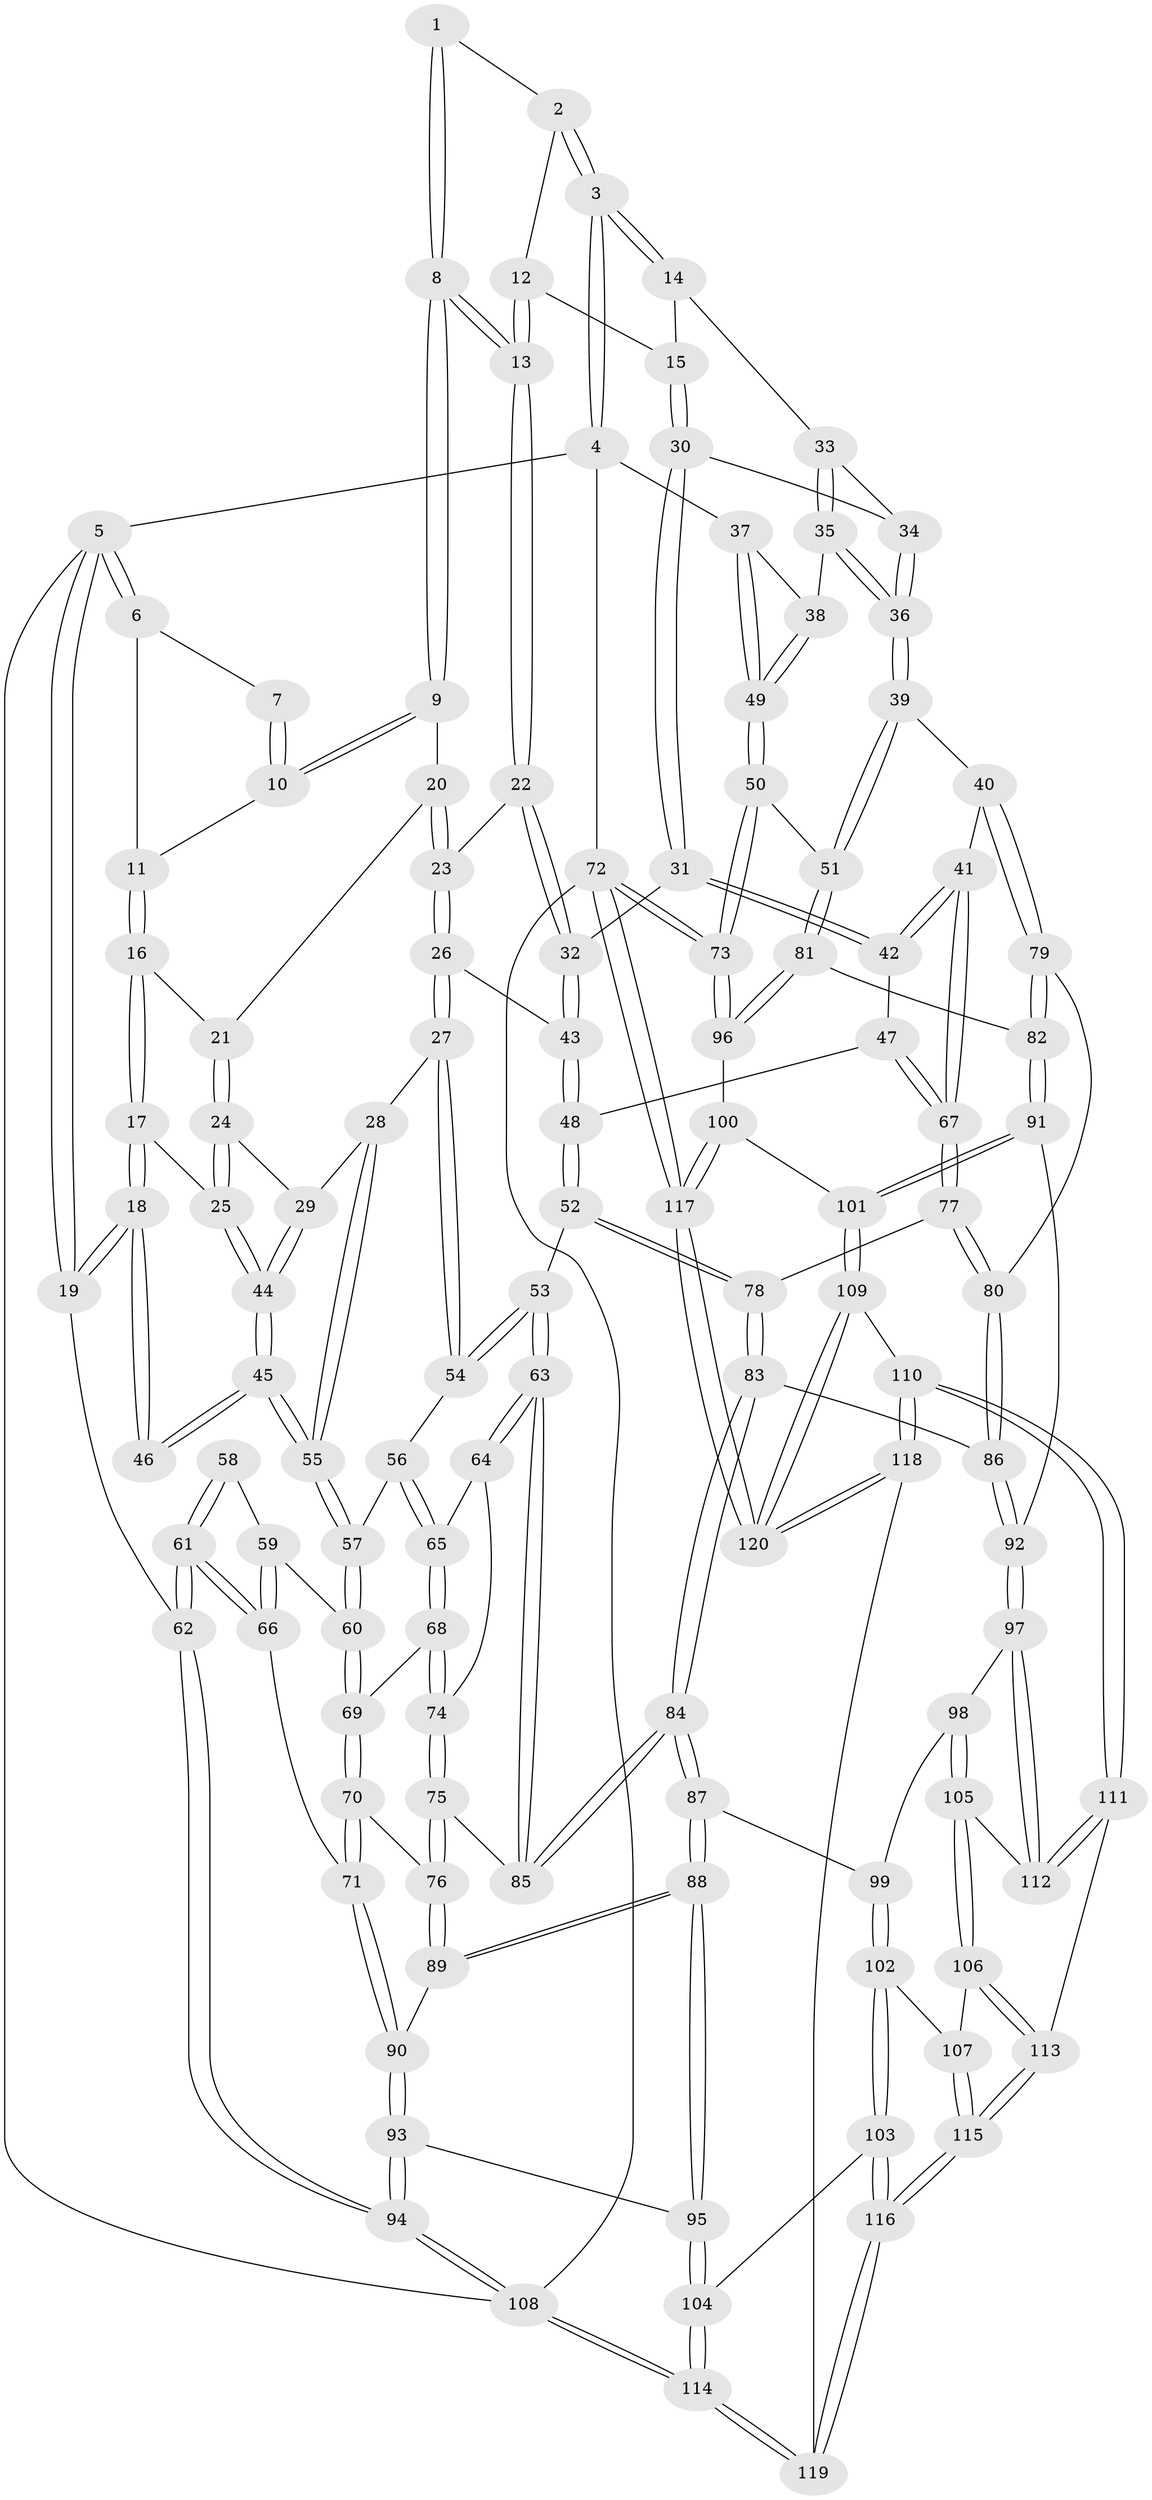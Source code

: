 // coarse degree distribution, {4: 0.3333333333333333, 6: 0.11666666666666667, 7: 0.06666666666666667, 3: 0.08333333333333333, 5: 0.35, 2: 0.03333333333333333, 8: 0.016666666666666666}
// Generated by graph-tools (version 1.1) at 2025/21/03/04/25 18:21:30]
// undirected, 120 vertices, 297 edges
graph export_dot {
graph [start="1"]
  node [color=gray90,style=filled];
  1 [pos="+0.732185720235193+0"];
  2 [pos="+0.7808182565633928+0"];
  3 [pos="+1+0"];
  4 [pos="+1+0"];
  5 [pos="+0+0"];
  6 [pos="+0.20204378883497487+0"];
  7 [pos="+0.5558250920170793+0"];
  8 [pos="+0.5337265180221727+0.1549586250242913"];
  9 [pos="+0.49714498068178586+0.1282408328833715"];
  10 [pos="+0.4933925117773643+0.03787414152138994"];
  11 [pos="+0.2143954172804054+0"];
  12 [pos="+0.6611543327730545+0.07591552866979893"];
  13 [pos="+0.5470410178849939+0.16918630575955163"];
  14 [pos="+0.9918234655729694+0"];
  15 [pos="+0.7432458600332301+0.1831925755073418"];
  16 [pos="+0.21406829418086343+0"];
  17 [pos="+0.0943453063863168+0.15788945424175244"];
  18 [pos="+0+0.2575384976889079"];
  19 [pos="+0+0.2665542437979096"];
  20 [pos="+0.3628489762804421+0.13648771557798112"];
  21 [pos="+0.34250206084259893+0.13419078704168752"];
  22 [pos="+0.5515160754209555+0.18128609691061412"];
  23 [pos="+0.42500608087004765+0.2453793613401373"];
  24 [pos="+0.333291876430516+0.17666807653593877"];
  25 [pos="+0.17441976621354185+0.25460822767978875"];
  26 [pos="+0.4050546648840192+0.312347913364689"];
  27 [pos="+0.38839818569722523+0.3210934479069984"];
  28 [pos="+0.3779790826151222+0.31440488047423576"];
  29 [pos="+0.3279254246028878+0.23938290260911418"];
  30 [pos="+0.7358652436292529+0.19785697084140885"];
  31 [pos="+0.6510340987196499+0.2514303933844053"];
  32 [pos="+0.5666731273075383+0.20871469329773154"];
  33 [pos="+0.8807657350980534+0.23459877456556918"];
  34 [pos="+0.754294811517766+0.21403800877991416"];
  35 [pos="+0.8701573137225181+0.29921010243056345"];
  36 [pos="+0.8518500023876725+0.33063800381214176"];
  37 [pos="+1+0"];
  38 [pos="+0.9189209511776879+0.28680188331594114"];
  39 [pos="+0.8437042332185386+0.40201009860555925"];
  40 [pos="+0.8216343067450429+0.40959701134179477"];
  41 [pos="+0.8158150810530445+0.40863754659767815"];
  42 [pos="+0.670458051694041+0.33346929446536877"];
  43 [pos="+0.5033940861511754+0.300328208006483"];
  44 [pos="+0.20637451776836538+0.3058706735721141"];
  45 [pos="+0.20979351288876333+0.3634176527340809"];
  46 [pos="+0.05278532195285591+0.3551834711227746"];
  47 [pos="+0.6034289623248179+0.4127971623908506"];
  48 [pos="+0.5337293780477832+0.4316362606661838"];
  49 [pos="+1+0.2907210892802746"];
  50 [pos="+1+0.47593855969478605"];
  51 [pos="+1+0.48231673722374163"];
  52 [pos="+0.5234181289058637+0.44244757353201186"];
  53 [pos="+0.42336989571371003+0.4260227391854528"];
  54 [pos="+0.39142693958050856+0.3808836699709692"];
  55 [pos="+0.21104407116232538+0.3659607921927785"];
  56 [pos="+0.28841498171168595+0.4193072066080651"];
  57 [pos="+0.21609440424551893+0.3969331010148038"];
  58 [pos="+0.09577453933409226+0.4276904456632171"];
  59 [pos="+0.1271054193761615+0.4400018068527466"];
  60 [pos="+0.2131441984039764+0.40327143216036965"];
  61 [pos="+0+0.5673518203051043"];
  62 [pos="+0+0.5666297426904384"];
  63 [pos="+0.37302775655189785+0.5001091776124568"];
  64 [pos="+0.3272806199421972+0.4751457056632888"];
  65 [pos="+0.32025837213714164+0.469058236252225"];
  66 [pos="+0.06685153197022821+0.5839008069812418"];
  67 [pos="+0.6698963683505385+0.4940344041942925"];
  68 [pos="+0.27767184026314945+0.4977183532404962"];
  69 [pos="+0.2131984877914439+0.4329710528432014"];
  70 [pos="+0.20983895247890919+0.45091229979917175"];
  71 [pos="+0.11364787102649437+0.6003490927173756"];
  72 [pos="+1+1"];
  73 [pos="+1+0.8429177597256879"];
  74 [pos="+0.2811050732646399+0.5287249234565378"];
  75 [pos="+0.2717865847028413+0.5896251123927463"];
  76 [pos="+0.26715274989537247+0.5915279435035053"];
  77 [pos="+0.6690623181945394+0.5071229663924955"];
  78 [pos="+0.5252563048133647+0.5435963363575405"];
  79 [pos="+0.7676385444152143+0.6048063534751774"];
  80 [pos="+0.6962074368586568+0.5909767992580741"];
  81 [pos="+0.8480240565768213+0.6573577799402763"];
  82 [pos="+0.8092756061301963+0.651703802047769"];
  83 [pos="+0.5084620750054293+0.6221401885344559"];
  84 [pos="+0.46274521078499575+0.6398335241101247"];
  85 [pos="+0.37754859351082926+0.577859831827936"];
  86 [pos="+0.5826026894452548+0.6509755261350508"];
  87 [pos="+0.4227295343309719+0.7261055998939338"];
  88 [pos="+0.2900804317910592+0.755036934221386"];
  89 [pos="+0.24943011061439394+0.6065824204340085"];
  90 [pos="+0.12300696312561223+0.60767654769185"];
  91 [pos="+0.7237807835808803+0.7707386660172144"];
  92 [pos="+0.6342148983796064+0.7567606967132541"];
  93 [pos="+0.14348412643742747+0.7462431668421465"];
  94 [pos="+0+1"];
  95 [pos="+0.2513523630828295+0.7973056823353916"];
  96 [pos="+0.9593782564319314+0.8118200769584853"];
  97 [pos="+0.6098738779293484+0.7922907209253144"];
  98 [pos="+0.4343989914086866+0.745959505208777"];
  99 [pos="+0.4299755318618503+0.7441975146797445"];
  100 [pos="+0.8913679116598064+0.8549543872507226"];
  101 [pos="+0.7790758222096346+0.8771985167298207"];
  102 [pos="+0.44250605546678856+0.8433144093793116"];
  103 [pos="+0.3583740614580451+0.894116238581472"];
  104 [pos="+0.254898190499638+0.9182547086110092"];
  105 [pos="+0.5683438084209455+0.8235349458961382"];
  106 [pos="+0.5080150506433914+0.8544277795638061"];
  107 [pos="+0.47013634504643154+0.8672069102677658"];
  108 [pos="+0+1"];
  109 [pos="+0.7631327924527829+0.903455913828214"];
  110 [pos="+0.6808952308295567+0.9175008644309441"];
  111 [pos="+0.6181734086871343+0.8985693206022981"];
  112 [pos="+0.5995006769647462+0.8159678290408898"];
  113 [pos="+0.5996043169197807+0.9144599549407608"];
  114 [pos="+0.08075734552674682+1"];
  115 [pos="+0.511354180912164+1"];
  116 [pos="+0.5062719159880134+1"];
  117 [pos="+0.9196875326916858+1"];
  118 [pos="+0.5852572676392493+1"];
  119 [pos="+0.49432084960174993+1"];
  120 [pos="+0.8305435672923672+1"];
  1 -- 2;
  1 -- 8;
  1 -- 8;
  2 -- 3;
  2 -- 3;
  2 -- 12;
  3 -- 4;
  3 -- 4;
  3 -- 14;
  3 -- 14;
  4 -- 5;
  4 -- 37;
  4 -- 72;
  5 -- 6;
  5 -- 6;
  5 -- 19;
  5 -- 19;
  5 -- 108;
  6 -- 7;
  6 -- 11;
  7 -- 10;
  7 -- 10;
  8 -- 9;
  8 -- 9;
  8 -- 13;
  8 -- 13;
  9 -- 10;
  9 -- 10;
  9 -- 20;
  10 -- 11;
  11 -- 16;
  11 -- 16;
  12 -- 13;
  12 -- 13;
  12 -- 15;
  13 -- 22;
  13 -- 22;
  14 -- 15;
  14 -- 33;
  15 -- 30;
  15 -- 30;
  16 -- 17;
  16 -- 17;
  16 -- 21;
  17 -- 18;
  17 -- 18;
  17 -- 25;
  18 -- 19;
  18 -- 19;
  18 -- 46;
  18 -- 46;
  19 -- 62;
  20 -- 21;
  20 -- 23;
  20 -- 23;
  21 -- 24;
  21 -- 24;
  22 -- 23;
  22 -- 32;
  22 -- 32;
  23 -- 26;
  23 -- 26;
  24 -- 25;
  24 -- 25;
  24 -- 29;
  25 -- 44;
  25 -- 44;
  26 -- 27;
  26 -- 27;
  26 -- 43;
  27 -- 28;
  27 -- 54;
  27 -- 54;
  28 -- 29;
  28 -- 55;
  28 -- 55;
  29 -- 44;
  29 -- 44;
  30 -- 31;
  30 -- 31;
  30 -- 34;
  31 -- 32;
  31 -- 42;
  31 -- 42;
  32 -- 43;
  32 -- 43;
  33 -- 34;
  33 -- 35;
  33 -- 35;
  34 -- 36;
  34 -- 36;
  35 -- 36;
  35 -- 36;
  35 -- 38;
  36 -- 39;
  36 -- 39;
  37 -- 38;
  37 -- 49;
  37 -- 49;
  38 -- 49;
  38 -- 49;
  39 -- 40;
  39 -- 51;
  39 -- 51;
  40 -- 41;
  40 -- 79;
  40 -- 79;
  41 -- 42;
  41 -- 42;
  41 -- 67;
  41 -- 67;
  42 -- 47;
  43 -- 48;
  43 -- 48;
  44 -- 45;
  44 -- 45;
  45 -- 46;
  45 -- 46;
  45 -- 55;
  45 -- 55;
  47 -- 48;
  47 -- 67;
  47 -- 67;
  48 -- 52;
  48 -- 52;
  49 -- 50;
  49 -- 50;
  50 -- 51;
  50 -- 73;
  50 -- 73;
  51 -- 81;
  51 -- 81;
  52 -- 53;
  52 -- 78;
  52 -- 78;
  53 -- 54;
  53 -- 54;
  53 -- 63;
  53 -- 63;
  54 -- 56;
  55 -- 57;
  55 -- 57;
  56 -- 57;
  56 -- 65;
  56 -- 65;
  57 -- 60;
  57 -- 60;
  58 -- 59;
  58 -- 61;
  58 -- 61;
  59 -- 60;
  59 -- 66;
  59 -- 66;
  60 -- 69;
  60 -- 69;
  61 -- 62;
  61 -- 62;
  61 -- 66;
  61 -- 66;
  62 -- 94;
  62 -- 94;
  63 -- 64;
  63 -- 64;
  63 -- 85;
  63 -- 85;
  64 -- 65;
  64 -- 74;
  65 -- 68;
  65 -- 68;
  66 -- 71;
  67 -- 77;
  67 -- 77;
  68 -- 69;
  68 -- 74;
  68 -- 74;
  69 -- 70;
  69 -- 70;
  70 -- 71;
  70 -- 71;
  70 -- 76;
  71 -- 90;
  71 -- 90;
  72 -- 73;
  72 -- 73;
  72 -- 117;
  72 -- 117;
  72 -- 108;
  73 -- 96;
  73 -- 96;
  74 -- 75;
  74 -- 75;
  75 -- 76;
  75 -- 76;
  75 -- 85;
  76 -- 89;
  76 -- 89;
  77 -- 78;
  77 -- 80;
  77 -- 80;
  78 -- 83;
  78 -- 83;
  79 -- 80;
  79 -- 82;
  79 -- 82;
  80 -- 86;
  80 -- 86;
  81 -- 82;
  81 -- 96;
  81 -- 96;
  82 -- 91;
  82 -- 91;
  83 -- 84;
  83 -- 84;
  83 -- 86;
  84 -- 85;
  84 -- 85;
  84 -- 87;
  84 -- 87;
  86 -- 92;
  86 -- 92;
  87 -- 88;
  87 -- 88;
  87 -- 99;
  88 -- 89;
  88 -- 89;
  88 -- 95;
  88 -- 95;
  89 -- 90;
  90 -- 93;
  90 -- 93;
  91 -- 92;
  91 -- 101;
  91 -- 101;
  92 -- 97;
  92 -- 97;
  93 -- 94;
  93 -- 94;
  93 -- 95;
  94 -- 108;
  94 -- 108;
  95 -- 104;
  95 -- 104;
  96 -- 100;
  97 -- 98;
  97 -- 112;
  97 -- 112;
  98 -- 99;
  98 -- 105;
  98 -- 105;
  99 -- 102;
  99 -- 102;
  100 -- 101;
  100 -- 117;
  100 -- 117;
  101 -- 109;
  101 -- 109;
  102 -- 103;
  102 -- 103;
  102 -- 107;
  103 -- 104;
  103 -- 116;
  103 -- 116;
  104 -- 114;
  104 -- 114;
  105 -- 106;
  105 -- 106;
  105 -- 112;
  106 -- 107;
  106 -- 113;
  106 -- 113;
  107 -- 115;
  107 -- 115;
  108 -- 114;
  108 -- 114;
  109 -- 110;
  109 -- 120;
  109 -- 120;
  110 -- 111;
  110 -- 111;
  110 -- 118;
  110 -- 118;
  111 -- 112;
  111 -- 112;
  111 -- 113;
  113 -- 115;
  113 -- 115;
  114 -- 119;
  114 -- 119;
  115 -- 116;
  115 -- 116;
  116 -- 119;
  116 -- 119;
  117 -- 120;
  117 -- 120;
  118 -- 119;
  118 -- 120;
  118 -- 120;
}
